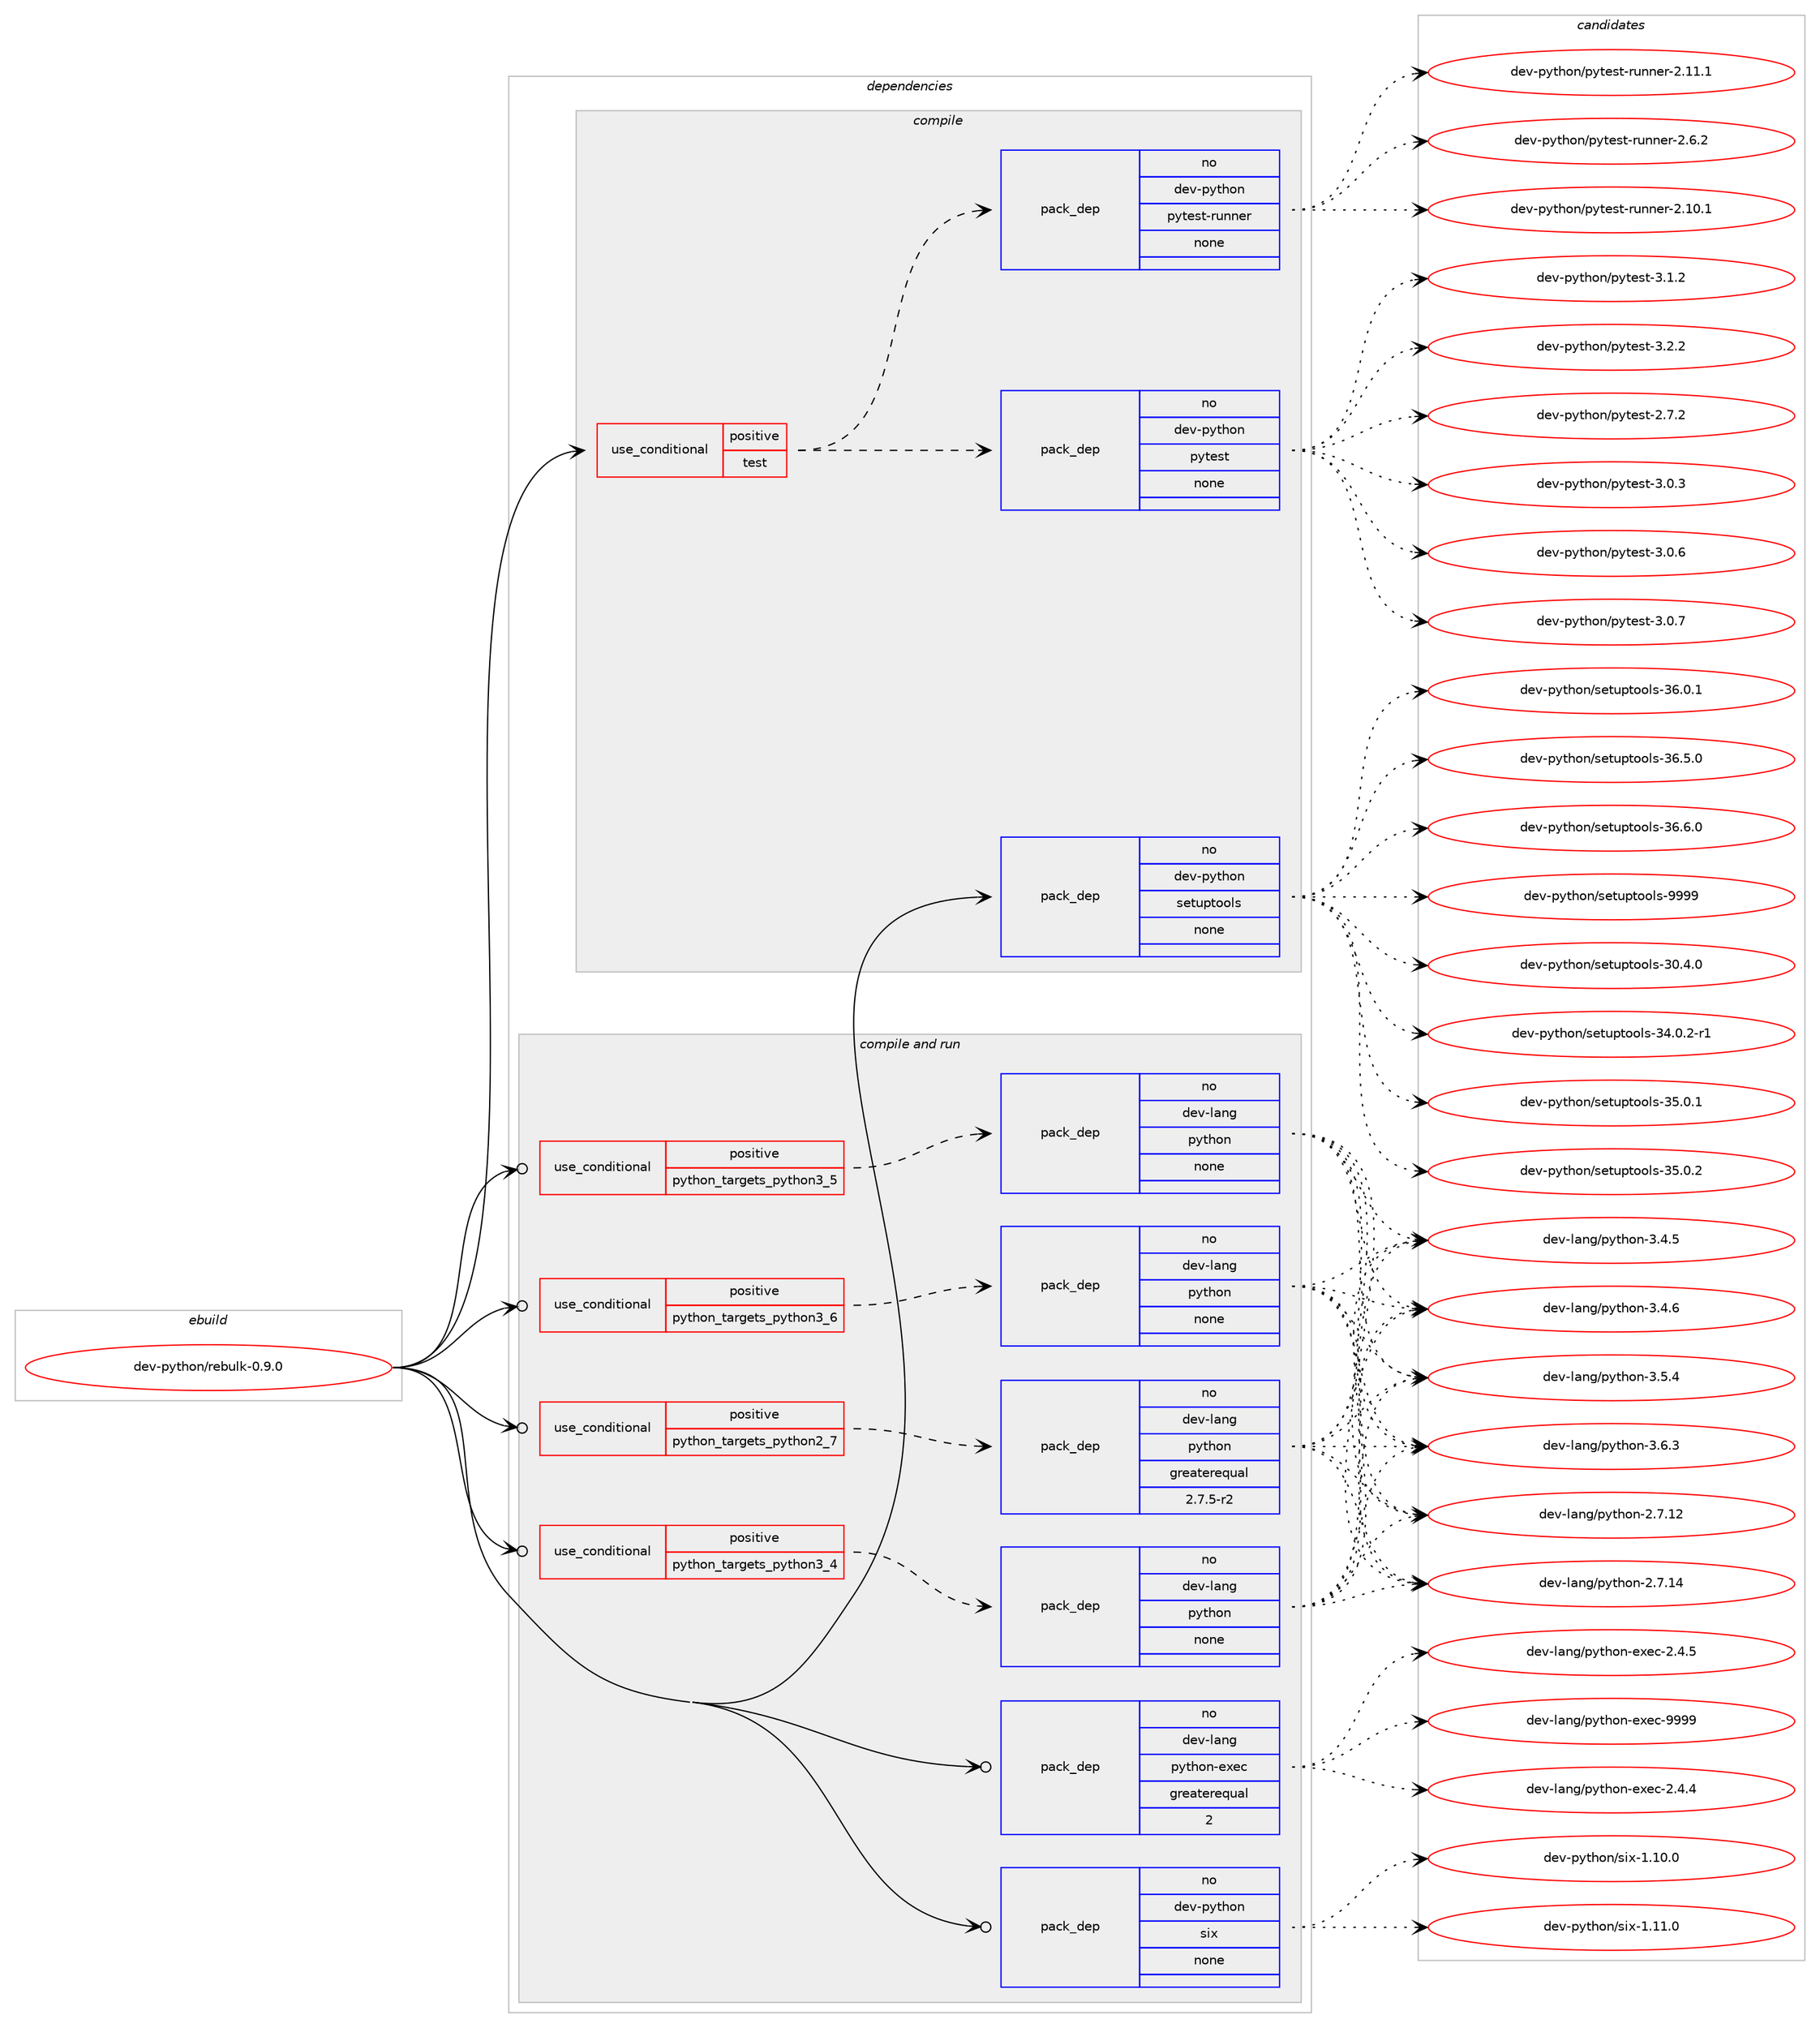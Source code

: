digraph prolog {

# *************
# Graph options
# *************

newrank=true;
concentrate=true;
compound=true;
graph [rankdir=LR,fontname=Helvetica,fontsize=10,ranksep=1.5];#, ranksep=2.5, nodesep=0.2];
edge  [arrowhead=vee];
node  [fontname=Helvetica,fontsize=10];

# **********
# The ebuild
# **********

subgraph cluster_leftcol {
color=gray;
rank=same;
label=<<i>ebuild</i>>;
id [label="dev-python/rebulk-0.9.0", color=red, width=4, href="../dev-python/rebulk-0.9.0.svg"];
}

# ****************
# The dependencies
# ****************

subgraph cluster_midcol {
color=gray;
label=<<i>dependencies</i>>;
subgraph cluster_compile {
fillcolor="#eeeeee";
style=filled;
label=<<i>compile</i>>;
subgraph cond40830 {
dependency184872 [label=<<TABLE BORDER="0" CELLBORDER="1" CELLSPACING="0" CELLPADDING="4"><TR><TD ROWSPAN="3" CELLPADDING="10">use_conditional</TD></TR><TR><TD>positive</TD></TR><TR><TD>test</TD></TR></TABLE>>, shape=none, color=red];
subgraph pack140089 {
dependency184873 [label=<<TABLE BORDER="0" CELLBORDER="1" CELLSPACING="0" CELLPADDING="4" WIDTH="220"><TR><TD ROWSPAN="6" CELLPADDING="30">pack_dep</TD></TR><TR><TD WIDTH="110">no</TD></TR><TR><TD>dev-python</TD></TR><TR><TD>pytest</TD></TR><TR><TD>none</TD></TR><TR><TD></TD></TR></TABLE>>, shape=none, color=blue];
}
dependency184872:e -> dependency184873:w [weight=20,style="dashed",arrowhead="vee"];
subgraph pack140090 {
dependency184874 [label=<<TABLE BORDER="0" CELLBORDER="1" CELLSPACING="0" CELLPADDING="4" WIDTH="220"><TR><TD ROWSPAN="6" CELLPADDING="30">pack_dep</TD></TR><TR><TD WIDTH="110">no</TD></TR><TR><TD>dev-python</TD></TR><TR><TD>pytest-runner</TD></TR><TR><TD>none</TD></TR><TR><TD></TD></TR></TABLE>>, shape=none, color=blue];
}
dependency184872:e -> dependency184874:w [weight=20,style="dashed",arrowhead="vee"];
}
id:e -> dependency184872:w [weight=20,style="solid",arrowhead="vee"];
subgraph pack140091 {
dependency184875 [label=<<TABLE BORDER="0" CELLBORDER="1" CELLSPACING="0" CELLPADDING="4" WIDTH="220"><TR><TD ROWSPAN="6" CELLPADDING="30">pack_dep</TD></TR><TR><TD WIDTH="110">no</TD></TR><TR><TD>dev-python</TD></TR><TR><TD>setuptools</TD></TR><TR><TD>none</TD></TR><TR><TD></TD></TR></TABLE>>, shape=none, color=blue];
}
id:e -> dependency184875:w [weight=20,style="solid",arrowhead="vee"];
}
subgraph cluster_compileandrun {
fillcolor="#eeeeee";
style=filled;
label=<<i>compile and run</i>>;
subgraph cond40831 {
dependency184876 [label=<<TABLE BORDER="0" CELLBORDER="1" CELLSPACING="0" CELLPADDING="4"><TR><TD ROWSPAN="3" CELLPADDING="10">use_conditional</TD></TR><TR><TD>positive</TD></TR><TR><TD>python_targets_python2_7</TD></TR></TABLE>>, shape=none, color=red];
subgraph pack140092 {
dependency184877 [label=<<TABLE BORDER="0" CELLBORDER="1" CELLSPACING="0" CELLPADDING="4" WIDTH="220"><TR><TD ROWSPAN="6" CELLPADDING="30">pack_dep</TD></TR><TR><TD WIDTH="110">no</TD></TR><TR><TD>dev-lang</TD></TR><TR><TD>python</TD></TR><TR><TD>greaterequal</TD></TR><TR><TD>2.7.5-r2</TD></TR></TABLE>>, shape=none, color=blue];
}
dependency184876:e -> dependency184877:w [weight=20,style="dashed",arrowhead="vee"];
}
id:e -> dependency184876:w [weight=20,style="solid",arrowhead="odotvee"];
subgraph cond40832 {
dependency184878 [label=<<TABLE BORDER="0" CELLBORDER="1" CELLSPACING="0" CELLPADDING="4"><TR><TD ROWSPAN="3" CELLPADDING="10">use_conditional</TD></TR><TR><TD>positive</TD></TR><TR><TD>python_targets_python3_4</TD></TR></TABLE>>, shape=none, color=red];
subgraph pack140093 {
dependency184879 [label=<<TABLE BORDER="0" CELLBORDER="1" CELLSPACING="0" CELLPADDING="4" WIDTH="220"><TR><TD ROWSPAN="6" CELLPADDING="30">pack_dep</TD></TR><TR><TD WIDTH="110">no</TD></TR><TR><TD>dev-lang</TD></TR><TR><TD>python</TD></TR><TR><TD>none</TD></TR><TR><TD></TD></TR></TABLE>>, shape=none, color=blue];
}
dependency184878:e -> dependency184879:w [weight=20,style="dashed",arrowhead="vee"];
}
id:e -> dependency184878:w [weight=20,style="solid",arrowhead="odotvee"];
subgraph cond40833 {
dependency184880 [label=<<TABLE BORDER="0" CELLBORDER="1" CELLSPACING="0" CELLPADDING="4"><TR><TD ROWSPAN="3" CELLPADDING="10">use_conditional</TD></TR><TR><TD>positive</TD></TR><TR><TD>python_targets_python3_5</TD></TR></TABLE>>, shape=none, color=red];
subgraph pack140094 {
dependency184881 [label=<<TABLE BORDER="0" CELLBORDER="1" CELLSPACING="0" CELLPADDING="4" WIDTH="220"><TR><TD ROWSPAN="6" CELLPADDING="30">pack_dep</TD></TR><TR><TD WIDTH="110">no</TD></TR><TR><TD>dev-lang</TD></TR><TR><TD>python</TD></TR><TR><TD>none</TD></TR><TR><TD></TD></TR></TABLE>>, shape=none, color=blue];
}
dependency184880:e -> dependency184881:w [weight=20,style="dashed",arrowhead="vee"];
}
id:e -> dependency184880:w [weight=20,style="solid",arrowhead="odotvee"];
subgraph cond40834 {
dependency184882 [label=<<TABLE BORDER="0" CELLBORDER="1" CELLSPACING="0" CELLPADDING="4"><TR><TD ROWSPAN="3" CELLPADDING="10">use_conditional</TD></TR><TR><TD>positive</TD></TR><TR><TD>python_targets_python3_6</TD></TR></TABLE>>, shape=none, color=red];
subgraph pack140095 {
dependency184883 [label=<<TABLE BORDER="0" CELLBORDER="1" CELLSPACING="0" CELLPADDING="4" WIDTH="220"><TR><TD ROWSPAN="6" CELLPADDING="30">pack_dep</TD></TR><TR><TD WIDTH="110">no</TD></TR><TR><TD>dev-lang</TD></TR><TR><TD>python</TD></TR><TR><TD>none</TD></TR><TR><TD></TD></TR></TABLE>>, shape=none, color=blue];
}
dependency184882:e -> dependency184883:w [weight=20,style="dashed",arrowhead="vee"];
}
id:e -> dependency184882:w [weight=20,style="solid",arrowhead="odotvee"];
subgraph pack140096 {
dependency184884 [label=<<TABLE BORDER="0" CELLBORDER="1" CELLSPACING="0" CELLPADDING="4" WIDTH="220"><TR><TD ROWSPAN="6" CELLPADDING="30">pack_dep</TD></TR><TR><TD WIDTH="110">no</TD></TR><TR><TD>dev-lang</TD></TR><TR><TD>python-exec</TD></TR><TR><TD>greaterequal</TD></TR><TR><TD>2</TD></TR></TABLE>>, shape=none, color=blue];
}
id:e -> dependency184884:w [weight=20,style="solid",arrowhead="odotvee"];
subgraph pack140097 {
dependency184885 [label=<<TABLE BORDER="0" CELLBORDER="1" CELLSPACING="0" CELLPADDING="4" WIDTH="220"><TR><TD ROWSPAN="6" CELLPADDING="30">pack_dep</TD></TR><TR><TD WIDTH="110">no</TD></TR><TR><TD>dev-python</TD></TR><TR><TD>six</TD></TR><TR><TD>none</TD></TR><TR><TD></TD></TR></TABLE>>, shape=none, color=blue];
}
id:e -> dependency184885:w [weight=20,style="solid",arrowhead="odotvee"];
}
subgraph cluster_run {
fillcolor="#eeeeee";
style=filled;
label=<<i>run</i>>;
}
}

# **************
# The candidates
# **************

subgraph cluster_choices {
rank=same;
color=gray;
label=<<i>candidates</i>>;

subgraph choice140089 {
color=black;
nodesep=1;
choice1001011184511212111610411111047112121116101115116455046554650 [label="dev-python/pytest-2.7.2", color=red, width=4,href="../dev-python/pytest-2.7.2.svg"];
choice1001011184511212111610411111047112121116101115116455146484651 [label="dev-python/pytest-3.0.3", color=red, width=4,href="../dev-python/pytest-3.0.3.svg"];
choice1001011184511212111610411111047112121116101115116455146484654 [label="dev-python/pytest-3.0.6", color=red, width=4,href="../dev-python/pytest-3.0.6.svg"];
choice1001011184511212111610411111047112121116101115116455146484655 [label="dev-python/pytest-3.0.7", color=red, width=4,href="../dev-python/pytest-3.0.7.svg"];
choice1001011184511212111610411111047112121116101115116455146494650 [label="dev-python/pytest-3.1.2", color=red, width=4,href="../dev-python/pytest-3.1.2.svg"];
choice1001011184511212111610411111047112121116101115116455146504650 [label="dev-python/pytest-3.2.2", color=red, width=4,href="../dev-python/pytest-3.2.2.svg"];
dependency184873:e -> choice1001011184511212111610411111047112121116101115116455046554650:w [style=dotted,weight="100"];
dependency184873:e -> choice1001011184511212111610411111047112121116101115116455146484651:w [style=dotted,weight="100"];
dependency184873:e -> choice1001011184511212111610411111047112121116101115116455146484654:w [style=dotted,weight="100"];
dependency184873:e -> choice1001011184511212111610411111047112121116101115116455146484655:w [style=dotted,weight="100"];
dependency184873:e -> choice1001011184511212111610411111047112121116101115116455146494650:w [style=dotted,weight="100"];
dependency184873:e -> choice1001011184511212111610411111047112121116101115116455146504650:w [style=dotted,weight="100"];
}
subgraph choice140090 {
color=black;
nodesep=1;
choice10010111845112121116104111110471121211161011151164511411711011010111445504649484649 [label="dev-python/pytest-runner-2.10.1", color=red, width=4,href="../dev-python/pytest-runner-2.10.1.svg"];
choice10010111845112121116104111110471121211161011151164511411711011010111445504649494649 [label="dev-python/pytest-runner-2.11.1", color=red, width=4,href="../dev-python/pytest-runner-2.11.1.svg"];
choice100101118451121211161041111104711212111610111511645114117110110101114455046544650 [label="dev-python/pytest-runner-2.6.2", color=red, width=4,href="../dev-python/pytest-runner-2.6.2.svg"];
dependency184874:e -> choice10010111845112121116104111110471121211161011151164511411711011010111445504649484649:w [style=dotted,weight="100"];
dependency184874:e -> choice10010111845112121116104111110471121211161011151164511411711011010111445504649494649:w [style=dotted,weight="100"];
dependency184874:e -> choice100101118451121211161041111104711212111610111511645114117110110101114455046544650:w [style=dotted,weight="100"];
}
subgraph choice140091 {
color=black;
nodesep=1;
choice100101118451121211161041111104711510111611711211611111110811545514846524648 [label="dev-python/setuptools-30.4.0", color=red, width=4,href="../dev-python/setuptools-30.4.0.svg"];
choice1001011184511212111610411111047115101116117112116111111108115455152464846504511449 [label="dev-python/setuptools-34.0.2-r1", color=red, width=4,href="../dev-python/setuptools-34.0.2-r1.svg"];
choice100101118451121211161041111104711510111611711211611111110811545515346484649 [label="dev-python/setuptools-35.0.1", color=red, width=4,href="../dev-python/setuptools-35.0.1.svg"];
choice100101118451121211161041111104711510111611711211611111110811545515346484650 [label="dev-python/setuptools-35.0.2", color=red, width=4,href="../dev-python/setuptools-35.0.2.svg"];
choice100101118451121211161041111104711510111611711211611111110811545515446484649 [label="dev-python/setuptools-36.0.1", color=red, width=4,href="../dev-python/setuptools-36.0.1.svg"];
choice100101118451121211161041111104711510111611711211611111110811545515446534648 [label="dev-python/setuptools-36.5.0", color=red, width=4,href="../dev-python/setuptools-36.5.0.svg"];
choice100101118451121211161041111104711510111611711211611111110811545515446544648 [label="dev-python/setuptools-36.6.0", color=red, width=4,href="../dev-python/setuptools-36.6.0.svg"];
choice10010111845112121116104111110471151011161171121161111111081154557575757 [label="dev-python/setuptools-9999", color=red, width=4,href="../dev-python/setuptools-9999.svg"];
dependency184875:e -> choice100101118451121211161041111104711510111611711211611111110811545514846524648:w [style=dotted,weight="100"];
dependency184875:e -> choice1001011184511212111610411111047115101116117112116111111108115455152464846504511449:w [style=dotted,weight="100"];
dependency184875:e -> choice100101118451121211161041111104711510111611711211611111110811545515346484649:w [style=dotted,weight="100"];
dependency184875:e -> choice100101118451121211161041111104711510111611711211611111110811545515346484650:w [style=dotted,weight="100"];
dependency184875:e -> choice100101118451121211161041111104711510111611711211611111110811545515446484649:w [style=dotted,weight="100"];
dependency184875:e -> choice100101118451121211161041111104711510111611711211611111110811545515446534648:w [style=dotted,weight="100"];
dependency184875:e -> choice100101118451121211161041111104711510111611711211611111110811545515446544648:w [style=dotted,weight="100"];
dependency184875:e -> choice10010111845112121116104111110471151011161171121161111111081154557575757:w [style=dotted,weight="100"];
}
subgraph choice140092 {
color=black;
nodesep=1;
choice10010111845108971101034711212111610411111045504655464950 [label="dev-lang/python-2.7.12", color=red, width=4,href="../dev-lang/python-2.7.12.svg"];
choice10010111845108971101034711212111610411111045504655464952 [label="dev-lang/python-2.7.14", color=red, width=4,href="../dev-lang/python-2.7.14.svg"];
choice100101118451089711010347112121116104111110455146524653 [label="dev-lang/python-3.4.5", color=red, width=4,href="../dev-lang/python-3.4.5.svg"];
choice100101118451089711010347112121116104111110455146524654 [label="dev-lang/python-3.4.6", color=red, width=4,href="../dev-lang/python-3.4.6.svg"];
choice100101118451089711010347112121116104111110455146534652 [label="dev-lang/python-3.5.4", color=red, width=4,href="../dev-lang/python-3.5.4.svg"];
choice100101118451089711010347112121116104111110455146544651 [label="dev-lang/python-3.6.3", color=red, width=4,href="../dev-lang/python-3.6.3.svg"];
dependency184877:e -> choice10010111845108971101034711212111610411111045504655464950:w [style=dotted,weight="100"];
dependency184877:e -> choice10010111845108971101034711212111610411111045504655464952:w [style=dotted,weight="100"];
dependency184877:e -> choice100101118451089711010347112121116104111110455146524653:w [style=dotted,weight="100"];
dependency184877:e -> choice100101118451089711010347112121116104111110455146524654:w [style=dotted,weight="100"];
dependency184877:e -> choice100101118451089711010347112121116104111110455146534652:w [style=dotted,weight="100"];
dependency184877:e -> choice100101118451089711010347112121116104111110455146544651:w [style=dotted,weight="100"];
}
subgraph choice140093 {
color=black;
nodesep=1;
choice10010111845108971101034711212111610411111045504655464950 [label="dev-lang/python-2.7.12", color=red, width=4,href="../dev-lang/python-2.7.12.svg"];
choice10010111845108971101034711212111610411111045504655464952 [label="dev-lang/python-2.7.14", color=red, width=4,href="../dev-lang/python-2.7.14.svg"];
choice100101118451089711010347112121116104111110455146524653 [label="dev-lang/python-3.4.5", color=red, width=4,href="../dev-lang/python-3.4.5.svg"];
choice100101118451089711010347112121116104111110455146524654 [label="dev-lang/python-3.4.6", color=red, width=4,href="../dev-lang/python-3.4.6.svg"];
choice100101118451089711010347112121116104111110455146534652 [label="dev-lang/python-3.5.4", color=red, width=4,href="../dev-lang/python-3.5.4.svg"];
choice100101118451089711010347112121116104111110455146544651 [label="dev-lang/python-3.6.3", color=red, width=4,href="../dev-lang/python-3.6.3.svg"];
dependency184879:e -> choice10010111845108971101034711212111610411111045504655464950:w [style=dotted,weight="100"];
dependency184879:e -> choice10010111845108971101034711212111610411111045504655464952:w [style=dotted,weight="100"];
dependency184879:e -> choice100101118451089711010347112121116104111110455146524653:w [style=dotted,weight="100"];
dependency184879:e -> choice100101118451089711010347112121116104111110455146524654:w [style=dotted,weight="100"];
dependency184879:e -> choice100101118451089711010347112121116104111110455146534652:w [style=dotted,weight="100"];
dependency184879:e -> choice100101118451089711010347112121116104111110455146544651:w [style=dotted,weight="100"];
}
subgraph choice140094 {
color=black;
nodesep=1;
choice10010111845108971101034711212111610411111045504655464950 [label="dev-lang/python-2.7.12", color=red, width=4,href="../dev-lang/python-2.7.12.svg"];
choice10010111845108971101034711212111610411111045504655464952 [label="dev-lang/python-2.7.14", color=red, width=4,href="../dev-lang/python-2.7.14.svg"];
choice100101118451089711010347112121116104111110455146524653 [label="dev-lang/python-3.4.5", color=red, width=4,href="../dev-lang/python-3.4.5.svg"];
choice100101118451089711010347112121116104111110455146524654 [label="dev-lang/python-3.4.6", color=red, width=4,href="../dev-lang/python-3.4.6.svg"];
choice100101118451089711010347112121116104111110455146534652 [label="dev-lang/python-3.5.4", color=red, width=4,href="../dev-lang/python-3.5.4.svg"];
choice100101118451089711010347112121116104111110455146544651 [label="dev-lang/python-3.6.3", color=red, width=4,href="../dev-lang/python-3.6.3.svg"];
dependency184881:e -> choice10010111845108971101034711212111610411111045504655464950:w [style=dotted,weight="100"];
dependency184881:e -> choice10010111845108971101034711212111610411111045504655464952:w [style=dotted,weight="100"];
dependency184881:e -> choice100101118451089711010347112121116104111110455146524653:w [style=dotted,weight="100"];
dependency184881:e -> choice100101118451089711010347112121116104111110455146524654:w [style=dotted,weight="100"];
dependency184881:e -> choice100101118451089711010347112121116104111110455146534652:w [style=dotted,weight="100"];
dependency184881:e -> choice100101118451089711010347112121116104111110455146544651:w [style=dotted,weight="100"];
}
subgraph choice140095 {
color=black;
nodesep=1;
choice10010111845108971101034711212111610411111045504655464950 [label="dev-lang/python-2.7.12", color=red, width=4,href="../dev-lang/python-2.7.12.svg"];
choice10010111845108971101034711212111610411111045504655464952 [label="dev-lang/python-2.7.14", color=red, width=4,href="../dev-lang/python-2.7.14.svg"];
choice100101118451089711010347112121116104111110455146524653 [label="dev-lang/python-3.4.5", color=red, width=4,href="../dev-lang/python-3.4.5.svg"];
choice100101118451089711010347112121116104111110455146524654 [label="dev-lang/python-3.4.6", color=red, width=4,href="../dev-lang/python-3.4.6.svg"];
choice100101118451089711010347112121116104111110455146534652 [label="dev-lang/python-3.5.4", color=red, width=4,href="../dev-lang/python-3.5.4.svg"];
choice100101118451089711010347112121116104111110455146544651 [label="dev-lang/python-3.6.3", color=red, width=4,href="../dev-lang/python-3.6.3.svg"];
dependency184883:e -> choice10010111845108971101034711212111610411111045504655464950:w [style=dotted,weight="100"];
dependency184883:e -> choice10010111845108971101034711212111610411111045504655464952:w [style=dotted,weight="100"];
dependency184883:e -> choice100101118451089711010347112121116104111110455146524653:w [style=dotted,weight="100"];
dependency184883:e -> choice100101118451089711010347112121116104111110455146524654:w [style=dotted,weight="100"];
dependency184883:e -> choice100101118451089711010347112121116104111110455146534652:w [style=dotted,weight="100"];
dependency184883:e -> choice100101118451089711010347112121116104111110455146544651:w [style=dotted,weight="100"];
}
subgraph choice140096 {
color=black;
nodesep=1;
choice1001011184510897110103471121211161041111104510112010199455046524652 [label="dev-lang/python-exec-2.4.4", color=red, width=4,href="../dev-lang/python-exec-2.4.4.svg"];
choice1001011184510897110103471121211161041111104510112010199455046524653 [label="dev-lang/python-exec-2.4.5", color=red, width=4,href="../dev-lang/python-exec-2.4.5.svg"];
choice10010111845108971101034711212111610411111045101120101994557575757 [label="dev-lang/python-exec-9999", color=red, width=4,href="../dev-lang/python-exec-9999.svg"];
dependency184884:e -> choice1001011184510897110103471121211161041111104510112010199455046524652:w [style=dotted,weight="100"];
dependency184884:e -> choice1001011184510897110103471121211161041111104510112010199455046524653:w [style=dotted,weight="100"];
dependency184884:e -> choice10010111845108971101034711212111610411111045101120101994557575757:w [style=dotted,weight="100"];
}
subgraph choice140097 {
color=black;
nodesep=1;
choice100101118451121211161041111104711510512045494649484648 [label="dev-python/six-1.10.0", color=red, width=4,href="../dev-python/six-1.10.0.svg"];
choice100101118451121211161041111104711510512045494649494648 [label="dev-python/six-1.11.0", color=red, width=4,href="../dev-python/six-1.11.0.svg"];
dependency184885:e -> choice100101118451121211161041111104711510512045494649484648:w [style=dotted,weight="100"];
dependency184885:e -> choice100101118451121211161041111104711510512045494649494648:w [style=dotted,weight="100"];
}
}

}
